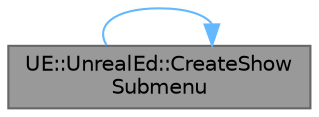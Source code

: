 digraph "UE::UnrealEd::CreateShowSubmenu"
{
 // INTERACTIVE_SVG=YES
 // LATEX_PDF_SIZE
  bgcolor="transparent";
  edge [fontname=Helvetica,fontsize=10,labelfontname=Helvetica,labelfontsize=10];
  node [fontname=Helvetica,fontsize=10,shape=box,height=0.2,width=0.4];
  rankdir="LR";
  Node1 [id="Node000001",label="UE::UnrealEd::CreateShow\lSubmenu",height=0.2,width=0.4,color="gray40", fillcolor="grey60", style="filled", fontcolor="black",tooltip="Creates a Show submenu with custom content."];
  Node1 -> Node1 [id="edge1_Node000001_Node000001",color="steelblue1",style="solid",tooltip=" "];
}
